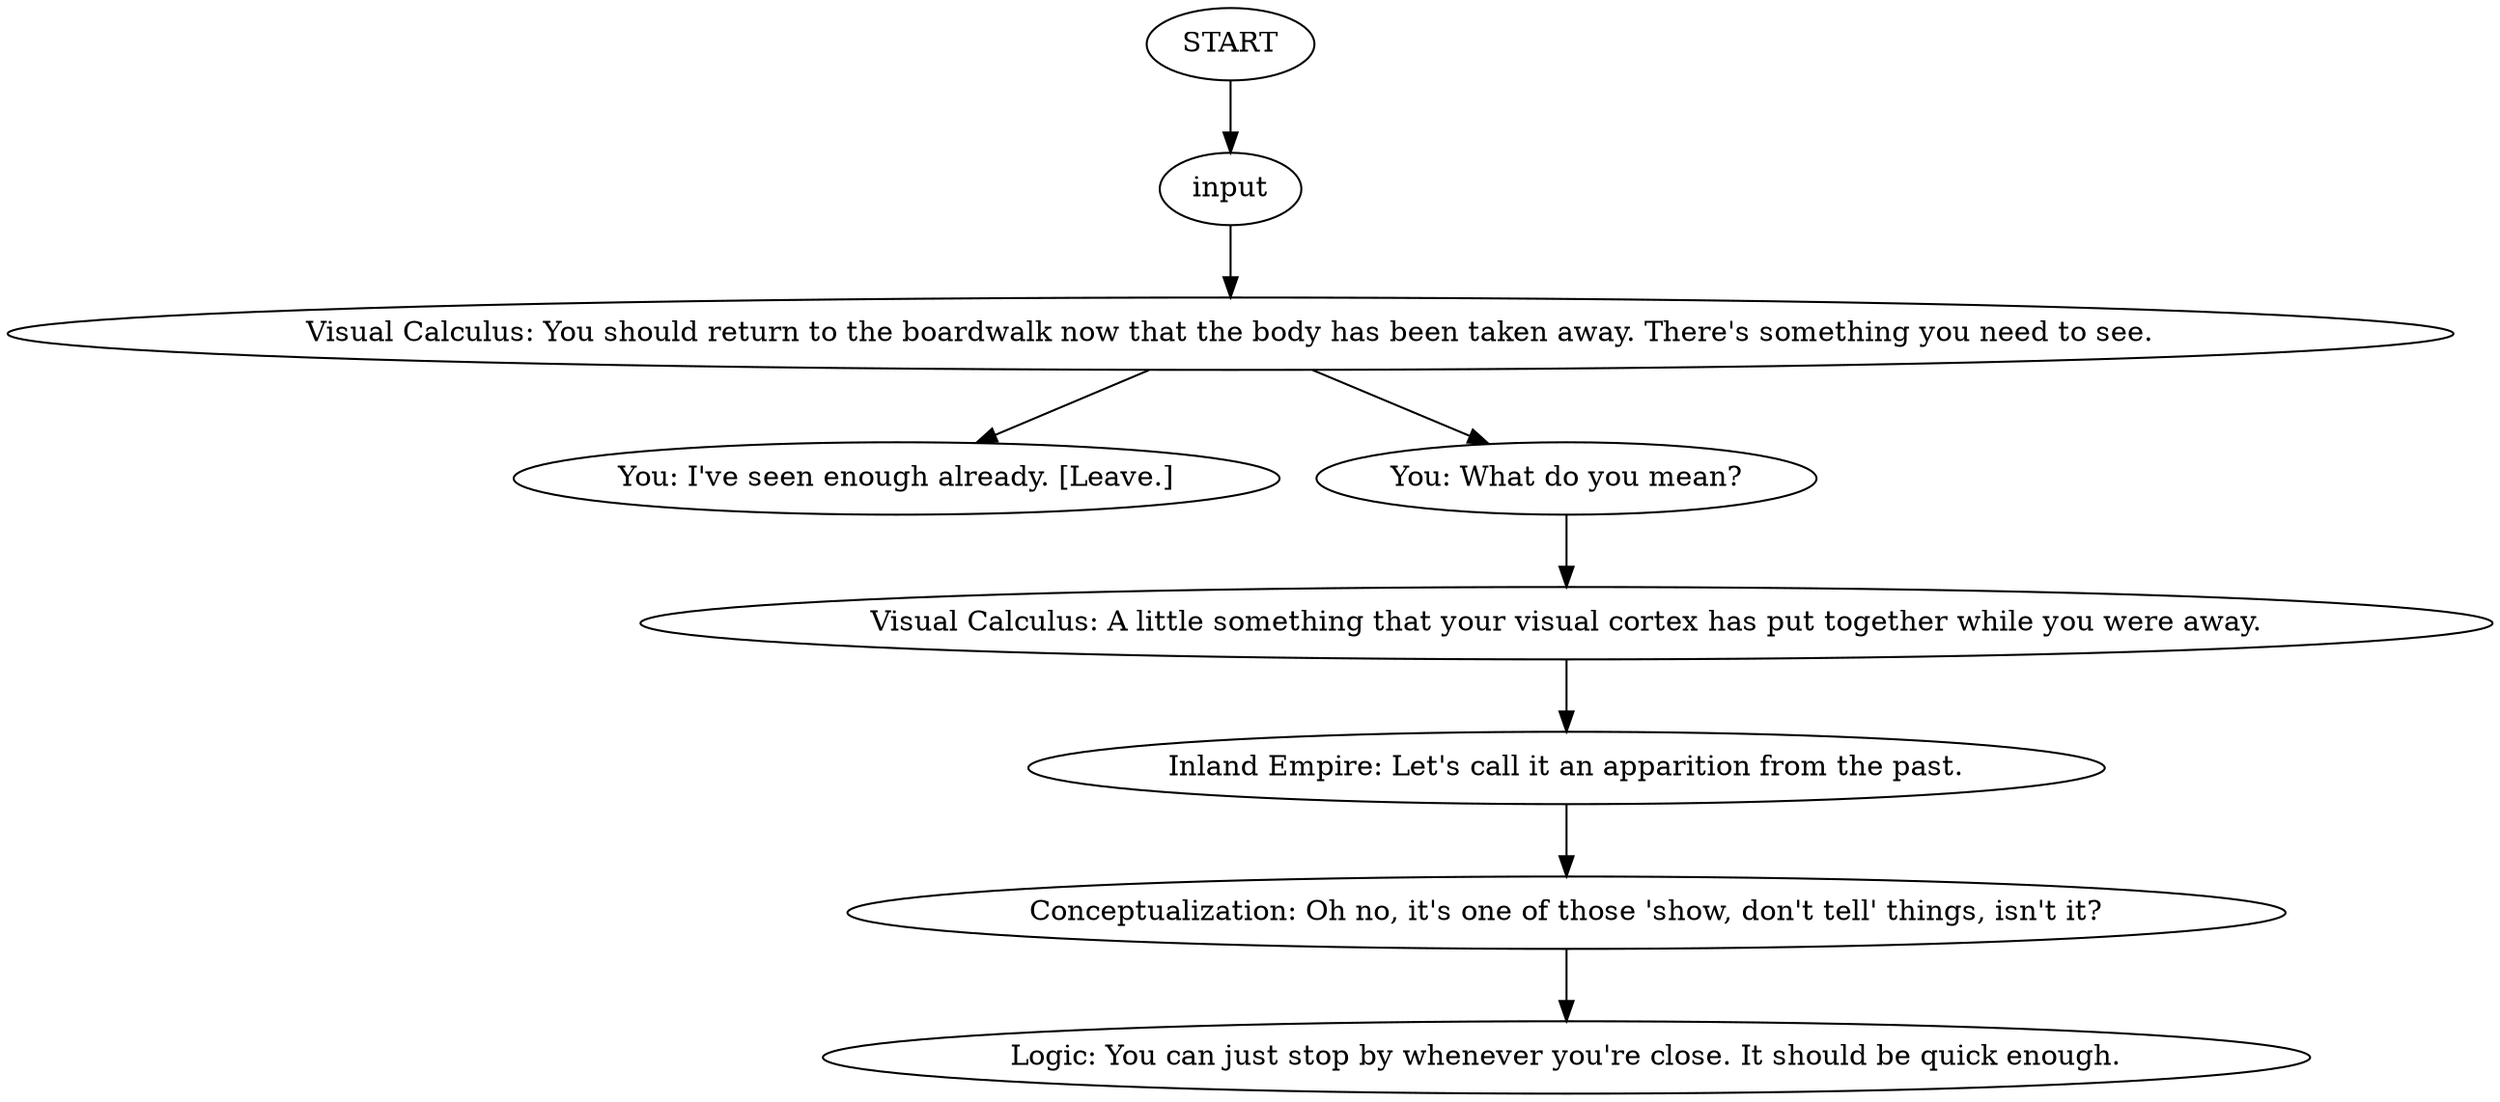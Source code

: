 # Helen - EasterEggs / Pleasure Wheel / Flow – APT ORB / viscal pleasure wheel intro
# Viscal intro after WCW quest taken
# ==================================================
digraph G {
	  0 [label="START"];
	  1 [label="input"];
	  2 [label="You: I've seen enough already. [Leave.]"];
	  3 [label="Logic: You can just stop by whenever you're close. It should be quick enough."];
	  4 [label="Visual Calculus: You should return to the boardwalk now that the body has been taken away. There's something you need to see."];
	  5 [label="Inland Empire: Let's call it an apparition from the past."];
	  6 [label="Visual Calculus: A little something that your visual cortex has put together while you were away."];
	  7 [label="You: What do you mean?"];
	  8 [label="Conceptualization: Oh no, it's one of those 'show, don't tell' things, isn't it?"];
	  0 -> 1
	  1 -> 4
	  4 -> 2
	  4 -> 7
	  5 -> 8
	  6 -> 5
	  7 -> 6
	  8 -> 3
}

